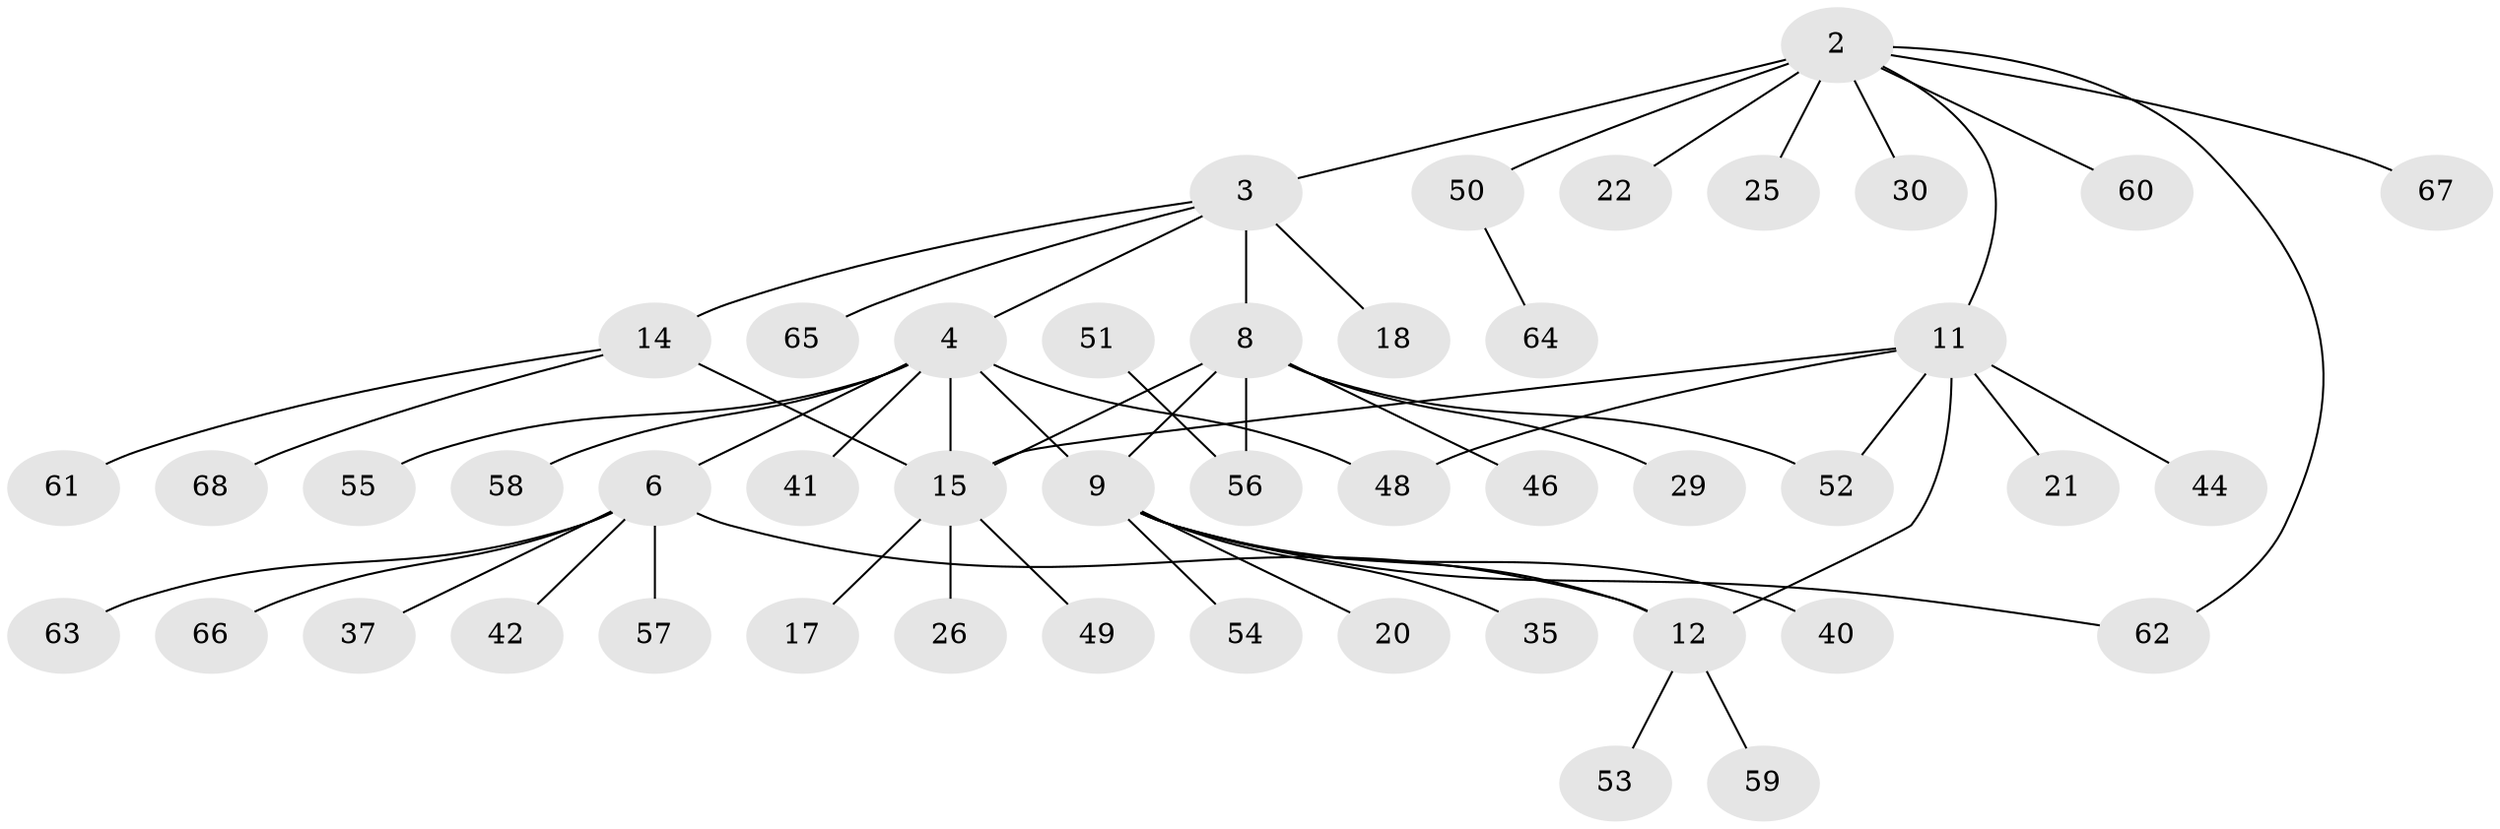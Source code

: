 // original degree distribution, {7: 0.029411764705882353, 10: 0.014705882352941176, 2: 0.1323529411764706, 9: 0.014705882352941176, 8: 0.04411764705882353, 4: 0.10294117647058823, 6: 0.029411764705882353, 3: 0.029411764705882353, 1: 0.6029411764705882}
// Generated by graph-tools (version 1.1) at 2025/57/03/04/25 21:57:49]
// undirected, 47 vertices, 55 edges
graph export_dot {
graph [start="1"]
  node [color=gray90,style=filled];
  2;
  3 [super="+1"];
  4;
  6 [super="+5"];
  8;
  9 [super="+7"];
  11 [super="+10"];
  12;
  14 [super="+13"];
  15;
  17;
  18;
  20;
  21;
  22;
  25;
  26;
  29;
  30;
  35;
  37;
  40;
  41;
  42;
  44;
  46;
  48 [super="+24"];
  49 [super="+16"];
  50;
  51;
  52;
  53;
  54;
  55;
  56 [super="+23+36"];
  57;
  58;
  59 [super="+34"];
  60;
  61;
  62 [super="+38+39"];
  63 [super="+43"];
  64;
  65;
  66 [super="+47"];
  67;
  68 [super="+32"];
  2 -- 3 [weight=2];
  2 -- 22;
  2 -- 25;
  2 -- 30;
  2 -- 50;
  2 -- 60;
  2 -- 67;
  2 -- 11;
  2 -- 62;
  3 -- 65;
  3 -- 4;
  3 -- 18;
  3 -- 8;
  3 -- 14;
  4 -- 6 [weight=2];
  4 -- 9;
  4 -- 15;
  4 -- 41;
  4 -- 55;
  4 -- 58;
  4 -- 48;
  6 -- 37;
  6 -- 42;
  6 -- 12;
  6 -- 57;
  6 -- 63;
  6 -- 66;
  8 -- 9 [weight=2];
  8 -- 15;
  8 -- 29;
  8 -- 46;
  8 -- 52;
  8 -- 56;
  9 -- 54;
  9 -- 35;
  9 -- 20;
  9 -- 40;
  9 -- 12;
  9 -- 62;
  11 -- 12 [weight=2];
  11 -- 15;
  11 -- 21;
  11 -- 52;
  11 -- 44;
  11 -- 48;
  12 -- 53;
  12 -- 59;
  14 -- 15 [weight=2];
  14 -- 61;
  14 -- 68;
  15 -- 17;
  15 -- 26;
  15 -- 49;
  50 -- 64;
  51 -- 56;
}
